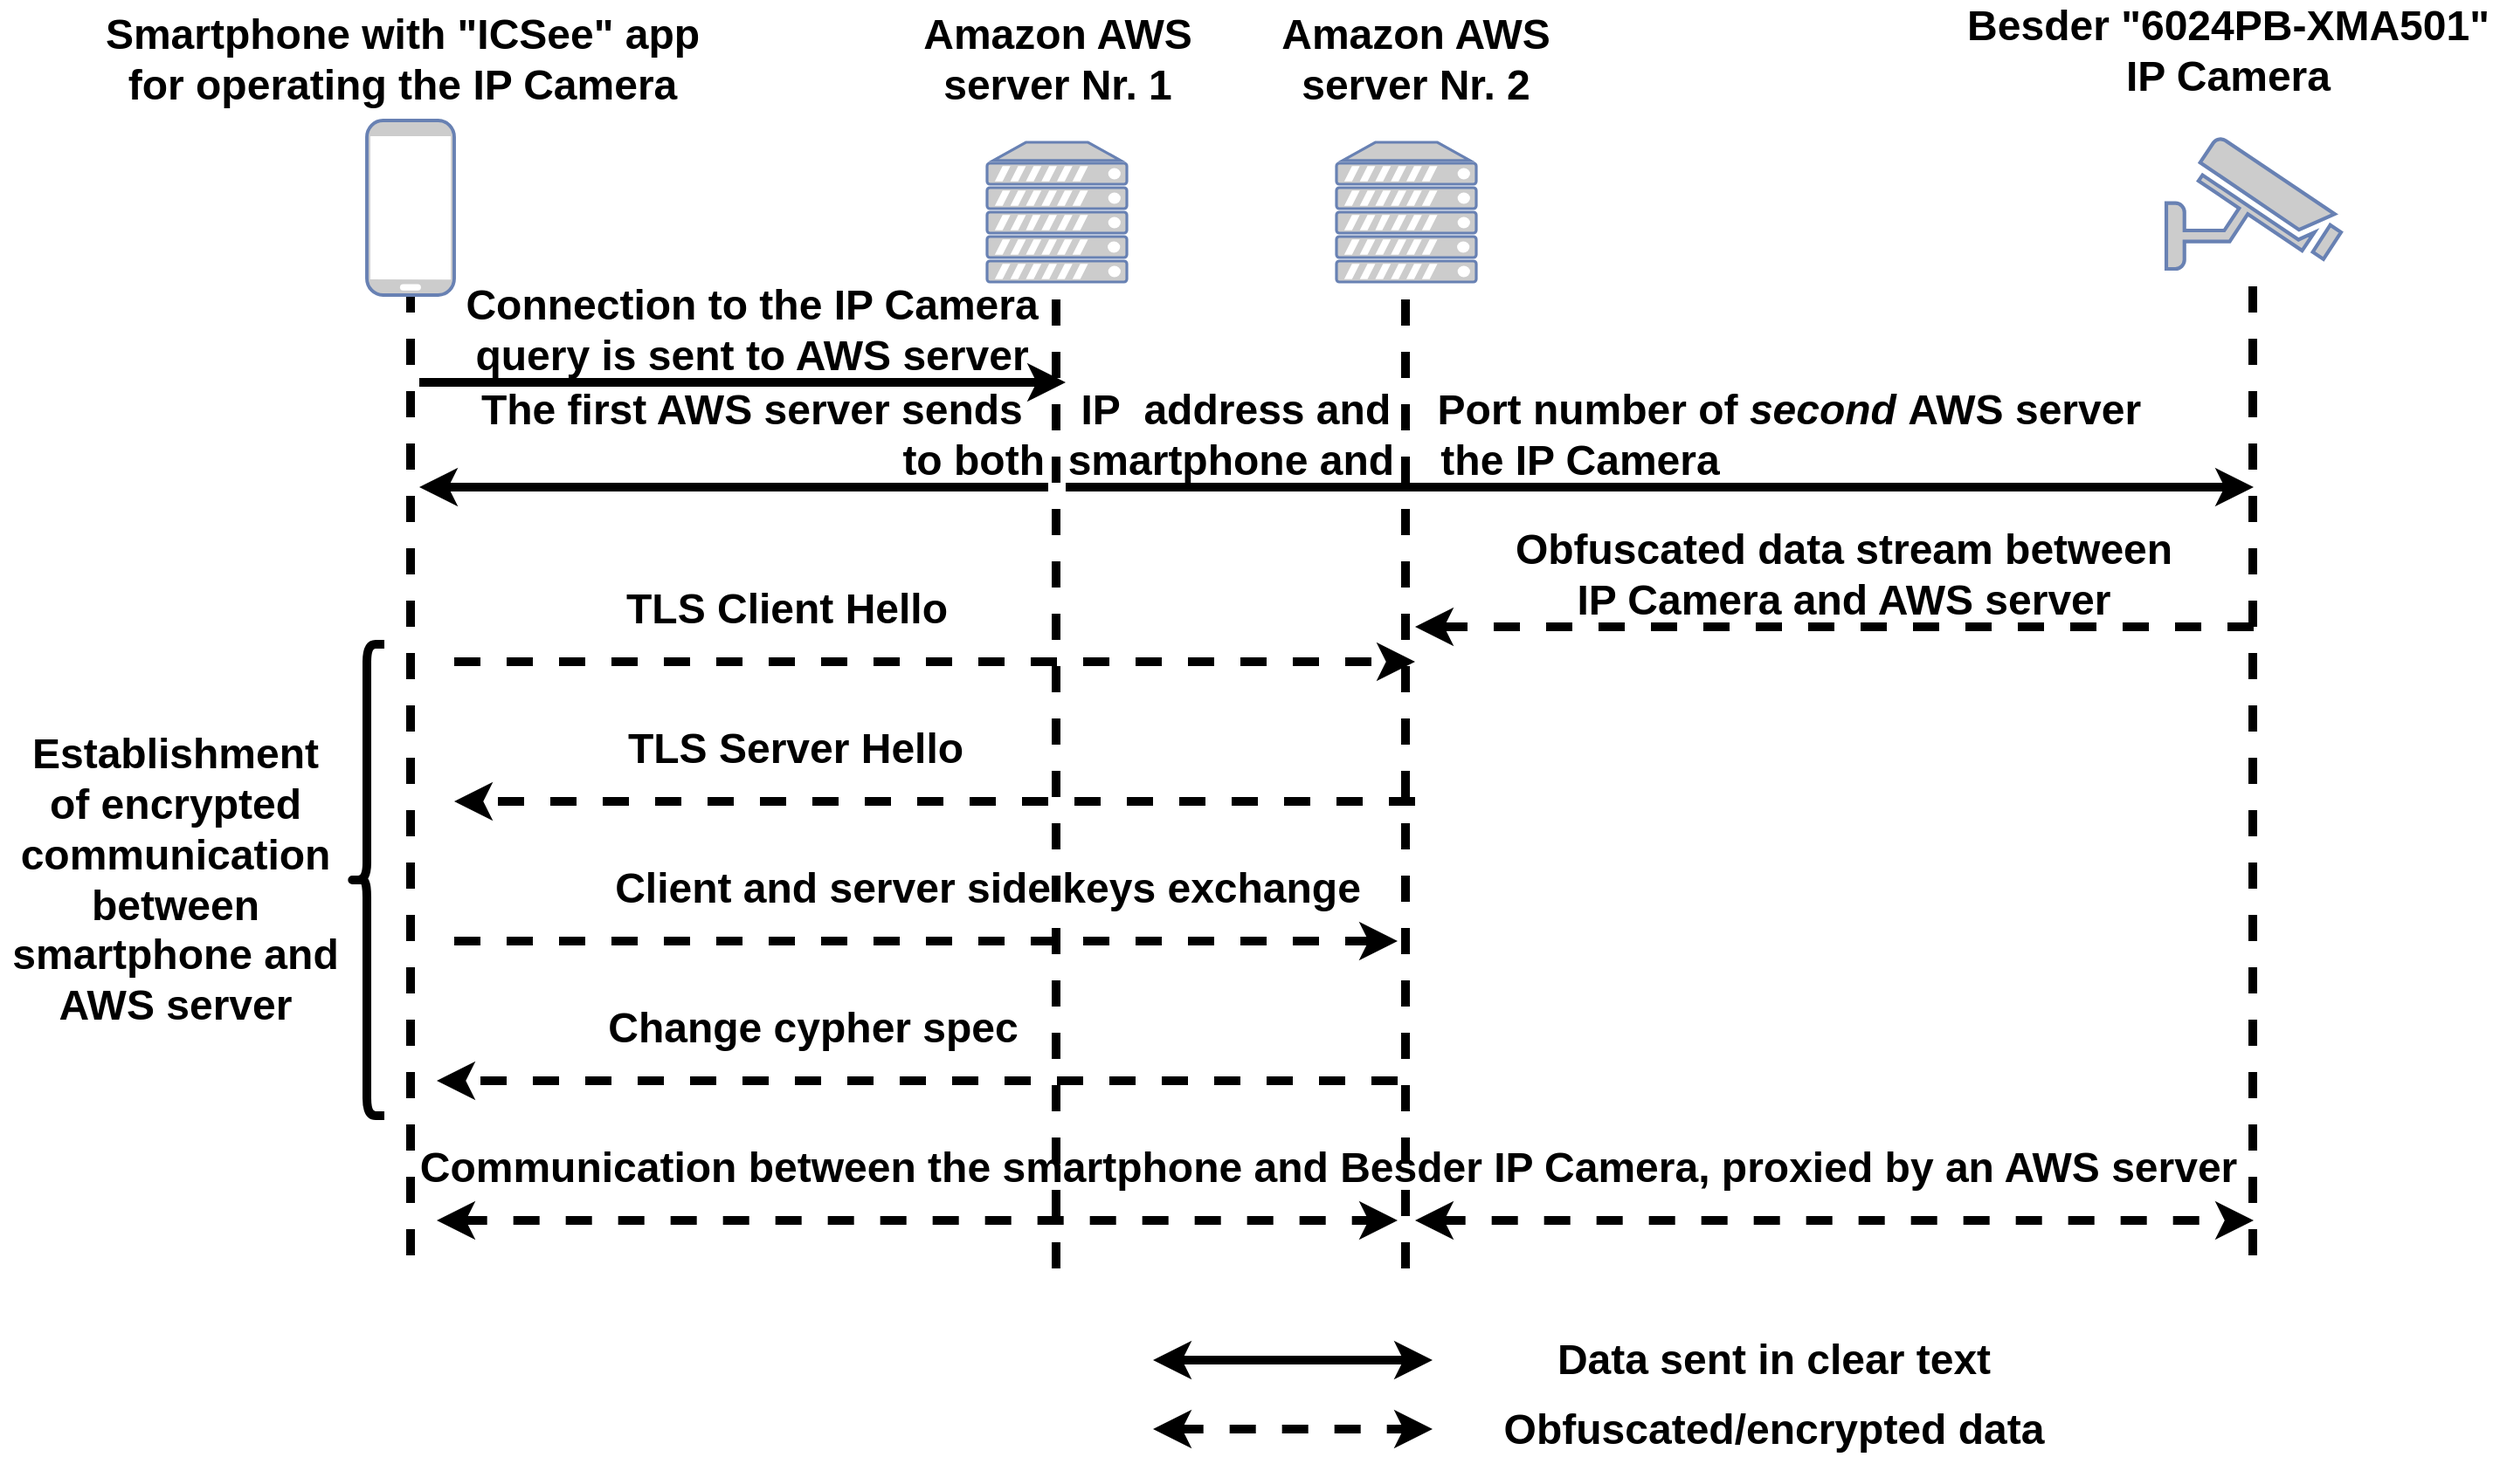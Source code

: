 <mxfile version="14.8.4" type="device"><diagram id="xfeUZ9lXLeaf2Q62cJ4B" name="Page-1"><mxGraphModel dx="2260" dy="1817" grid="1" gridSize="10" guides="1" tooltips="1" connect="1" arrows="1" fold="1" page="1" pageScale="1" pageWidth="850" pageHeight="1100" math="0" shadow="0"><root><mxCell id="0"/><mxCell id="1" parent="0"/><mxCell id="ZQgcMwb4uZlrrXmvJQD4-3" value="" style="fontColor=#0066CC;verticalAlign=top;verticalLabelPosition=bottom;labelPosition=center;align=center;html=1;outlineConnect=0;fillColor=#CCCCCC;strokeColor=#6881B3;gradientColor=none;gradientDirection=north;strokeWidth=2;shape=mxgraph.networks.security_camera;" parent="1" vertex="1"><mxGeometry x="1020" y="60" width="100" height="75" as="geometry"/></mxCell><mxCell id="ZQgcMwb4uZlrrXmvJQD4-4" value="&lt;div&gt;&lt;font style=&quot;font-size: 24px&quot;&gt;&lt;b&gt;Smartphone with &quot;ICSee&quot; app&lt;/b&gt;&lt;/font&gt;&lt;/div&gt;&lt;div&gt;&lt;font style=&quot;font-size: 24px&quot;&gt;&lt;b&gt;for operating the IP Camera&lt;/b&gt;&lt;/font&gt;&lt;/div&gt;" style="text;html=1;align=center;verticalAlign=middle;resizable=0;points=[];autosize=1;strokeColor=none;" parent="1" vertex="1"><mxGeometry x="-170" y="-5" width="360" height="40" as="geometry"/></mxCell><mxCell id="ZQgcMwb4uZlrrXmvJQD4-5" value="&lt;div style=&quot;font-size: 24px&quot;&gt;&lt;font style=&quot;font-size: 24px&quot;&gt;&lt;b&gt;&lt;font style=&quot;font-size: 24px&quot;&gt;Besder &quot;6024PB-XMA501&quot;&lt;/font&gt;&lt;/b&gt;&lt;/font&gt;&lt;/div&gt;&lt;div style=&quot;font-size: 24px&quot;&gt;&lt;font style=&quot;font-size: 24px&quot;&gt;&lt;b&gt;&lt;font style=&quot;font-size: 24px&quot;&gt;IP Camera&lt;/font&gt;&lt;/b&gt;&lt;/font&gt;&lt;/div&gt;" style="text;html=1;align=center;verticalAlign=middle;resizable=0;points=[];autosize=1;strokeColor=none;" parent="1" vertex="1"><mxGeometry x="900" y="-5" width="310" height="30" as="geometry"/></mxCell><mxCell id="ZQgcMwb4uZlrrXmvJQD4-6" value="" style="endArrow=none;dashed=1;html=1;strokeWidth=5;" parent="1" edge="1"><mxGeometry width="50" height="50" relative="1" as="geometry"><mxPoint x="15" y="700" as="sourcePoint"/><mxPoint x="15" y="135" as="targetPoint"/></mxGeometry></mxCell><mxCell id="ZQgcMwb4uZlrrXmvJQD4-7" value="" style="endArrow=none;dashed=1;html=1;strokeWidth=5;" parent="1" edge="1"><mxGeometry width="50" height="50" relative="1" as="geometry"><mxPoint x="1069.5" y="700" as="sourcePoint"/><mxPoint x="1069.5" y="135" as="targetPoint"/></mxGeometry></mxCell><mxCell id="ZQgcMwb4uZlrrXmvJQD4-8" value="" style="fontColor=#0066CC;verticalAlign=top;verticalLabelPosition=bottom;labelPosition=center;align=center;html=1;outlineConnect=0;fillColor=#CCCCCC;strokeColor=#6881B3;gradientColor=none;gradientDirection=north;strokeWidth=2;shape=mxgraph.networks.server;" parent="1" vertex="1"><mxGeometry x="345" y="62.5" width="80" height="80" as="geometry"/></mxCell><mxCell id="ZQgcMwb4uZlrrXmvJQD4-9" value="&lt;div style=&quot;font-size: 24px&quot;&gt;&lt;font style=&quot;font-size: 24px&quot;&gt;&lt;b&gt;Amazon AWS&lt;/b&gt;&lt;/font&gt;&lt;/div&gt;&lt;div style=&quot;font-size: 24px&quot;&gt;&lt;font style=&quot;font-size: 24px&quot;&gt;&lt;b&gt;server Nr. 1&lt;/b&gt;&lt;/font&gt;&lt;/div&gt;" style="text;html=1;align=center;verticalAlign=middle;resizable=0;points=[];autosize=1;strokeColor=none;" parent="1" vertex="1"><mxGeometry x="300" width="170" height="30" as="geometry"/></mxCell><mxCell id="ZQgcMwb4uZlrrXmvJQD4-11" value="" style="endArrow=none;html=1;strokeWidth=5;dashed=1;jumpStyle=none;jumpSize=6;fontStyle=0;sourcePerimeterSpacing=0;startSize=6;" parent="1" edge="1"><mxGeometry width="50" height="50" relative="1" as="geometry"><mxPoint x="384.5" y="707.5" as="sourcePoint"/><mxPoint x="384.5" y="142.5" as="targetPoint"/></mxGeometry></mxCell><mxCell id="ZQgcMwb4uZlrrXmvJQD4-12" value="" style="endArrow=classic;startArrow=classic;html=1;strokeWidth=5;edgeStyle=orthogonalEdgeStyle;" parent="1" edge="1"><mxGeometry width="50" height="50" relative="1" as="geometry"><mxPoint x="440" y="760" as="sourcePoint"/><mxPoint x="600" y="760" as="targetPoint"/></mxGeometry></mxCell><mxCell id="ZQgcMwb4uZlrrXmvJQD4-13" value="" style="endArrow=classic;startArrow=classic;html=1;strokeWidth=5;edgeStyle=orthogonalEdgeStyle;dashed=1;" parent="1" edge="1"><mxGeometry width="50" height="50" relative="1" as="geometry"><mxPoint x="440" y="799.5" as="sourcePoint"/><mxPoint x="600" y="799.5" as="targetPoint"/></mxGeometry></mxCell><mxCell id="ZQgcMwb4uZlrrXmvJQD4-14" value="&lt;font style=&quot;font-size: 24px&quot;&gt;&lt;b&gt;Obfuscated/encrypted data&lt;br&gt;&lt;/b&gt;&lt;/font&gt;" style="text;html=1;align=center;verticalAlign=middle;resizable=0;points=[];autosize=1;strokeColor=none;" parent="1" vertex="1"><mxGeometry x="630" y="790" width="330" height="20" as="geometry"/></mxCell><mxCell id="ZQgcMwb4uZlrrXmvJQD4-15" value="&lt;font style=&quot;font-size: 24px&quot;&gt;&lt;b&gt;Data sent in clear text&lt;br&gt;&lt;/b&gt;&lt;/font&gt;" style="text;html=1;align=center;verticalAlign=middle;resizable=0;points=[];autosize=1;strokeColor=none;" parent="1" vertex="1"><mxGeometry x="665" y="750" width="260" height="20" as="geometry"/></mxCell><mxCell id="ZQgcMwb4uZlrrXmvJQD4-16" value="" style="fontColor=#0066CC;verticalAlign=top;verticalLabelPosition=bottom;labelPosition=center;align=center;html=1;outlineConnect=0;fillColor=#CCCCCC;strokeColor=#6881B3;gradientColor=none;gradientDirection=north;strokeWidth=2;shape=mxgraph.networks.server;" parent="1" vertex="1"><mxGeometry x="545" y="62.5" width="80" height="80" as="geometry"/></mxCell><mxCell id="ZQgcMwb4uZlrrXmvJQD4-17" value="&lt;div style=&quot;font-size: 24px&quot;&gt;&lt;font style=&quot;font-size: 24px&quot;&gt;&lt;b&gt;Amazon AWS&lt;/b&gt;&lt;/font&gt;&lt;/div&gt;&lt;div style=&quot;font-size: 24px&quot;&gt;&lt;font style=&quot;font-size: 24px&quot;&gt;&lt;b&gt;server Nr. 2&lt;br&gt;&lt;/b&gt;&lt;/font&gt;&lt;/div&gt;" style="text;html=1;align=center;verticalAlign=middle;resizable=0;points=[];autosize=1;strokeColor=none;" parent="1" vertex="1"><mxGeometry x="505" width="170" height="30" as="geometry"/></mxCell><mxCell id="ZQgcMwb4uZlrrXmvJQD4-18" value="" style="endArrow=none;dashed=1;html=1;strokeWidth=5;" parent="1" edge="1"><mxGeometry width="50" height="50" relative="1" as="geometry"><mxPoint x="584.5" y="707.5" as="sourcePoint"/><mxPoint x="584.5" y="142.5" as="targetPoint"/></mxGeometry></mxCell><mxCell id="ZQgcMwb4uZlrrXmvJQD4-20" value="&lt;div&gt;&lt;font style=&quot;font-size: 24px&quot;&gt;&lt;b&gt;Connection to the IP Camera&lt;/b&gt;&lt;/font&gt;&lt;/div&gt;&lt;div&gt;&lt;font style=&quot;font-size: 24px&quot;&gt;&lt;b&gt;query is sent to AWS server&lt;br&gt;&lt;/b&gt;&lt;/font&gt;&lt;/div&gt;" style="text;html=1;align=center;verticalAlign=middle;resizable=0;points=[];autosize=1;strokeColor=none;" parent="1" vertex="1"><mxGeometry x="40" y="150" width="340" height="40" as="geometry"/></mxCell><mxCell id="ZQgcMwb4uZlrrXmvJQD4-22" value="&lt;div&gt;&lt;font style=&quot;font-size: 24px&quot;&gt;&lt;b&gt;The first AWS server sends&amp;nbsp;&amp;nbsp;&amp;nbsp;&amp;nbsp; IP&amp;nbsp; address and&amp;nbsp;&amp;nbsp;&amp;nbsp; Port number of &lt;i&gt;second &lt;/i&gt;AWS server&lt;/b&gt;&lt;/font&gt;&lt;/div&gt;&lt;div&gt;&lt;font style=&quot;font-size: 24px&quot;&gt;&lt;b&gt;to both&amp;nbsp; smartphone and&amp;nbsp;&amp;nbsp;&amp;nbsp; the IP Camera&lt;/b&gt;&lt;/font&gt;&lt;/div&gt;" style="text;html=1;align=center;verticalAlign=middle;resizable=0;points=[];autosize=1;strokeColor=none;" parent="1" vertex="1"><mxGeometry x="45" y="210" width="970" height="40" as="geometry"/></mxCell><mxCell id="ZQgcMwb4uZlrrXmvJQD4-25" value="" style="endArrow=classic;html=1;dashed=1;strokeWidth=5;" parent="1" edge="1"><mxGeometry width="50" height="50" relative="1" as="geometry"><mxPoint x="40" y="360" as="sourcePoint"/><mxPoint x="590" y="360" as="targetPoint"/></mxGeometry></mxCell><mxCell id="ZQgcMwb4uZlrrXmvJQD4-26" value="&lt;font style=&quot;font-size: 24px&quot;&gt;&lt;b&gt;TLS Client Hello&lt;br&gt;&lt;/b&gt;&lt;/font&gt;" style="text;html=1;align=center;verticalAlign=middle;resizable=0;points=[];autosize=1;strokeColor=none;" parent="1" vertex="1"><mxGeometry x="130" y="320" width="200" height="20" as="geometry"/></mxCell><mxCell id="ZQgcMwb4uZlrrXmvJQD4-27" value="" style="endArrow=classic;html=1;dashed=1;strokeWidth=5;" parent="1" edge="1"><mxGeometry width="50" height="50" relative="1" as="geometry"><mxPoint x="580" y="600" as="sourcePoint"/><mxPoint x="30" y="600" as="targetPoint"/></mxGeometry></mxCell><mxCell id="ZQgcMwb4uZlrrXmvJQD4-28" value="&lt;font style=&quot;font-size: 24px&quot;&gt;&lt;b&gt;Change cypher spec&lt;br&gt;&lt;/b&gt;&lt;/font&gt;" style="text;html=1;align=center;verticalAlign=middle;resizable=0;points=[];autosize=1;strokeColor=none;" parent="1" vertex="1"><mxGeometry x="120" y="560" width="250" height="20" as="geometry"/></mxCell><mxCell id="ZQgcMwb4uZlrrXmvJQD4-29" value="" style="endArrow=classic;html=1;dashed=1;strokeWidth=5;" parent="1" edge="1"><mxGeometry width="50" height="50" relative="1" as="geometry"><mxPoint x="40" y="520" as="sourcePoint"/><mxPoint x="580" y="520" as="targetPoint"/></mxGeometry></mxCell><mxCell id="ZQgcMwb4uZlrrXmvJQD4-30" value="&lt;font style=&quot;font-size: 24px&quot;&gt;&lt;b&gt;&lt;font style=&quot;font-size: 24px&quot;&gt;&lt;b&gt;Client and server side keys exchange&lt;br&gt;&lt;/b&gt;&lt;/font&gt;&lt;/b&gt;&lt;/font&gt;" style="text;html=1;align=center;verticalAlign=middle;resizable=0;points=[];autosize=1;strokeColor=none;" parent="1" vertex="1"><mxGeometry x="125" y="480" width="440" height="20" as="geometry"/></mxCell><mxCell id="ZQgcMwb4uZlrrXmvJQD4-31" value="" style="endArrow=classic;startArrow=classic;html=1;strokeWidth=5;edgeStyle=orthogonalEdgeStyle;dashed=1;" parent="1" edge="1"><mxGeometry width="50" height="50" relative="1" as="geometry"><mxPoint x="30" y="680" as="sourcePoint"/><mxPoint x="580" y="680" as="targetPoint"/></mxGeometry></mxCell><mxCell id="ZQgcMwb4uZlrrXmvJQD4-32" value="" style="endArrow=classic;startArrow=classic;html=1;strokeWidth=5;edgeStyle=orthogonalEdgeStyle;dashed=1;" parent="1" edge="1"><mxGeometry width="50" height="50" relative="1" as="geometry"><mxPoint x="590" y="680" as="sourcePoint"/><mxPoint x="1070" y="680" as="targetPoint"/></mxGeometry></mxCell><mxCell id="ZQgcMwb4uZlrrXmvJQD4-33" value="&lt;font style=&quot;font-size: 24px&quot;&gt;&lt;b&gt;Communication between the smartphone and Besder IP Camera, proxied by an AWS server&lt;br&gt;&lt;/b&gt;&lt;/font&gt;" style="text;html=1;align=center;verticalAlign=middle;resizable=0;points=[];autosize=1;strokeColor=none;" parent="1" vertex="1"><mxGeometry x="10" y="640" width="1060" height="20" as="geometry"/></mxCell><mxCell id="ZQgcMwb4uZlrrXmvJQD4-34" value="" style="fontColor=#0066CC;verticalAlign=top;verticalLabelPosition=bottom;labelPosition=center;align=center;html=1;outlineConnect=0;fillColor=#CCCCCC;strokeColor=#6881B3;gradientColor=none;gradientDirection=north;strokeWidth=2;shape=mxgraph.networks.mobile;" parent="1" vertex="1"><mxGeometry x="-10" y="50" width="50" height="100" as="geometry"/></mxCell><mxCell id="paPGdi9tv0qICdQOfYBr-1" value="" style="endArrow=classic;html=1;dashed=1;strokeWidth=5;" parent="1" edge="1"><mxGeometry width="50" height="50" relative="1" as="geometry"><mxPoint x="590" y="440" as="sourcePoint"/><mxPoint x="40" y="440" as="targetPoint"/></mxGeometry></mxCell><mxCell id="paPGdi9tv0qICdQOfYBr-2" value="&lt;font style=&quot;font-size: 24px&quot;&gt;&lt;b&gt;TLS Server Hello&lt;/b&gt;&lt;/font&gt;" style="text;html=1;align=center;verticalAlign=middle;resizable=0;points=[];autosize=1;strokeColor=none;" parent="1" vertex="1"><mxGeometry x="130" y="400" width="210" height="20" as="geometry"/></mxCell><mxCell id="paPGdi9tv0qICdQOfYBr-4" value="" style="endArrow=classic;html=1;strokeWidth=5;" parent="1" edge="1"><mxGeometry width="50" height="50" relative="1" as="geometry"><mxPoint x="20" y="200" as="sourcePoint"/><mxPoint x="390" y="200" as="targetPoint"/></mxGeometry></mxCell><mxCell id="paPGdi9tv0qICdQOfYBr-5" value="" style="endArrow=classic;html=1;strokeWidth=5;fillColor=#f8cecc;" parent="1" edge="1"><mxGeometry width="50" height="50" relative="1" as="geometry"><mxPoint x="390" y="260" as="sourcePoint"/><mxPoint x="1070" y="260" as="targetPoint"/></mxGeometry></mxCell><mxCell id="paPGdi9tv0qICdQOfYBr-6" value="" style="endArrow=classic;html=1;strokeWidth=5;" parent="1" edge="1"><mxGeometry width="50" height="50" relative="1" as="geometry"><mxPoint x="380" y="260" as="sourcePoint"/><mxPoint x="20" y="260" as="targetPoint"/></mxGeometry></mxCell><mxCell id="paPGdi9tv0qICdQOfYBr-7" value="" style="shape=curlyBracket;whiteSpace=wrap;html=1;rounded=1;strokeWidth=5;" parent="1" vertex="1"><mxGeometry x="-20" y="350" width="20" height="270" as="geometry"/></mxCell><mxCell id="paPGdi9tv0qICdQOfYBr-8" value="&lt;div style=&quot;font-size: 24px&quot;&gt;&lt;font style=&quot;font-size: 24px&quot;&gt;&lt;b&gt;Establishment&lt;/b&gt;&lt;/font&gt;&lt;/div&gt;&lt;div style=&quot;font-size: 24px&quot;&gt;&lt;font style=&quot;font-size: 24px&quot;&gt;&lt;b&gt;of encrypted&lt;/b&gt;&lt;/font&gt;&lt;/div&gt;&lt;div style=&quot;font-size: 24px&quot;&gt;&lt;font style=&quot;font-size: 24px&quot;&gt;&lt;b&gt;communication&lt;/b&gt;&lt;/font&gt;&lt;/div&gt;&lt;div style=&quot;font-size: 24px&quot;&gt;&lt;font style=&quot;font-size: 24px&quot;&gt;&lt;b&gt;between&lt;/b&gt;&lt;/font&gt;&lt;/div&gt;&lt;div style=&quot;font-size: 24px&quot;&gt;&lt;font style=&quot;font-size: 24px&quot;&gt;&lt;b&gt;smartphone and&lt;/b&gt;&lt;/font&gt;&lt;/div&gt;&lt;div style=&quot;font-size: 24px&quot;&gt;&lt;font style=&quot;font-size: 24px&quot;&gt;&lt;b&gt;AWS server&lt;br&gt;&lt;/b&gt;&lt;/font&gt;&lt;/div&gt;" style="text;html=1;align=center;verticalAlign=middle;resizable=0;points=[];autosize=1;strokeColor=none;" parent="1" vertex="1"><mxGeometry x="-220" y="440" width="200" height="90" as="geometry"/></mxCell><mxCell id="paPGdi9tv0qICdQOfYBr-10" value="" style="endArrow=classic;html=1;dashed=1;strokeWidth=5;" parent="1" edge="1"><mxGeometry width="50" height="50" relative="1" as="geometry"><mxPoint x="1070" y="340" as="sourcePoint"/><mxPoint x="590" y="340" as="targetPoint"/></mxGeometry></mxCell><mxCell id="paPGdi9tv0qICdQOfYBr-11" value="&lt;div&gt;&lt;font style=&quot;font-size: 24px&quot;&gt;&lt;b&gt;Obfuscated data stream between&lt;/b&gt;&lt;/font&gt;&lt;/div&gt;&lt;div&gt;&lt;font style=&quot;font-size: 24px&quot;&gt;&lt;b&gt;IP Camera and AWS server&lt;br&gt;&lt;/b&gt;&lt;/font&gt;&lt;/div&gt;" style="text;html=1;align=center;verticalAlign=middle;resizable=0;points=[];autosize=1;strokeColor=none;" parent="1" vertex="1"><mxGeometry x="640" y="290" width="390" height="40" as="geometry"/></mxCell></root></mxGraphModel></diagram></mxfile>